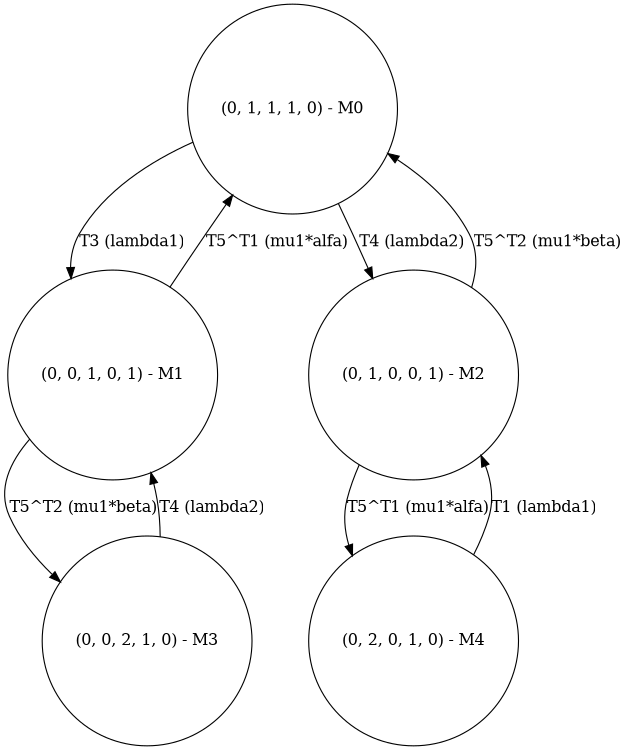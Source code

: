 digraph bintree {
    size="12,5"
    rankdir="TD";
    node [shape = circle];
    
    M0 [label="(0, 1, 1, 1, 0) - M0"];
    M1 [label="(0, 0, 1, 0, 1) - M1"];
    M2 [label="(0, 1, 0, 0, 1) - M2"];
    M3 [label="(0, 0, 2, 1, 0) - M3"];
    M4 [label="(0, 2, 0, 1, 0) - M4"];

    M0 -> M1 [label = "T3 (lambda1)"];
    M0 -> M2 [label = "T4 (lambda2)"];
    
    M1 -> M0 [label = "T5^T1 (mu1*alfa)"];
    M1 -> M3 [label = "T5^T2 (mu1*beta)"];

    M2 -> M0 [label = "T5^T2 (mu1*beta)"];
    M2 -> M4 [label = "T5^T1 (mu1*alfa)"];

    M3 -> M1 [label = "T4 (lambda2)"];
    M4 -> M2 [label = "T1 (lambda1)"];
}

/*digraph finite_state_machine {
    size="12,5"
    rankdir="TD";
    node [shape = circle];

    M0 [label="(0, 1, 1, 1, 0) - M0"];
    M1 [label="(0, 1, 0, 0, 1) - M1"];
    M2 [label="(0, 0, 1, 0, 1) - M2"];
    M3 [label="(0, 2, 0, 1, 0) - M3"];
    M4 [label="(0, 0, 2, 1, 0) - M4"];

    M0 -> M1 [label = "T4 (lambda2)"];
    M0 -> M2 [label = "T3 (lambda1)"];
    
    M4 -> M2 [label = "T4 (lambda2)"];
    M3 -> M1 [label = "T3 (lambda1)"];
    
    M1 -> M0 [label = "T5^T2 (mu1*beta)"];
    M1 -> M3 [label = "T5^T1 (mu1*alfa)"];

    M2 -> M0 [label = "T5^T1 (mu1*alfa)"];
    M2 -> M4 [label = "T5^T2 (mu1*beta)"];
}*/